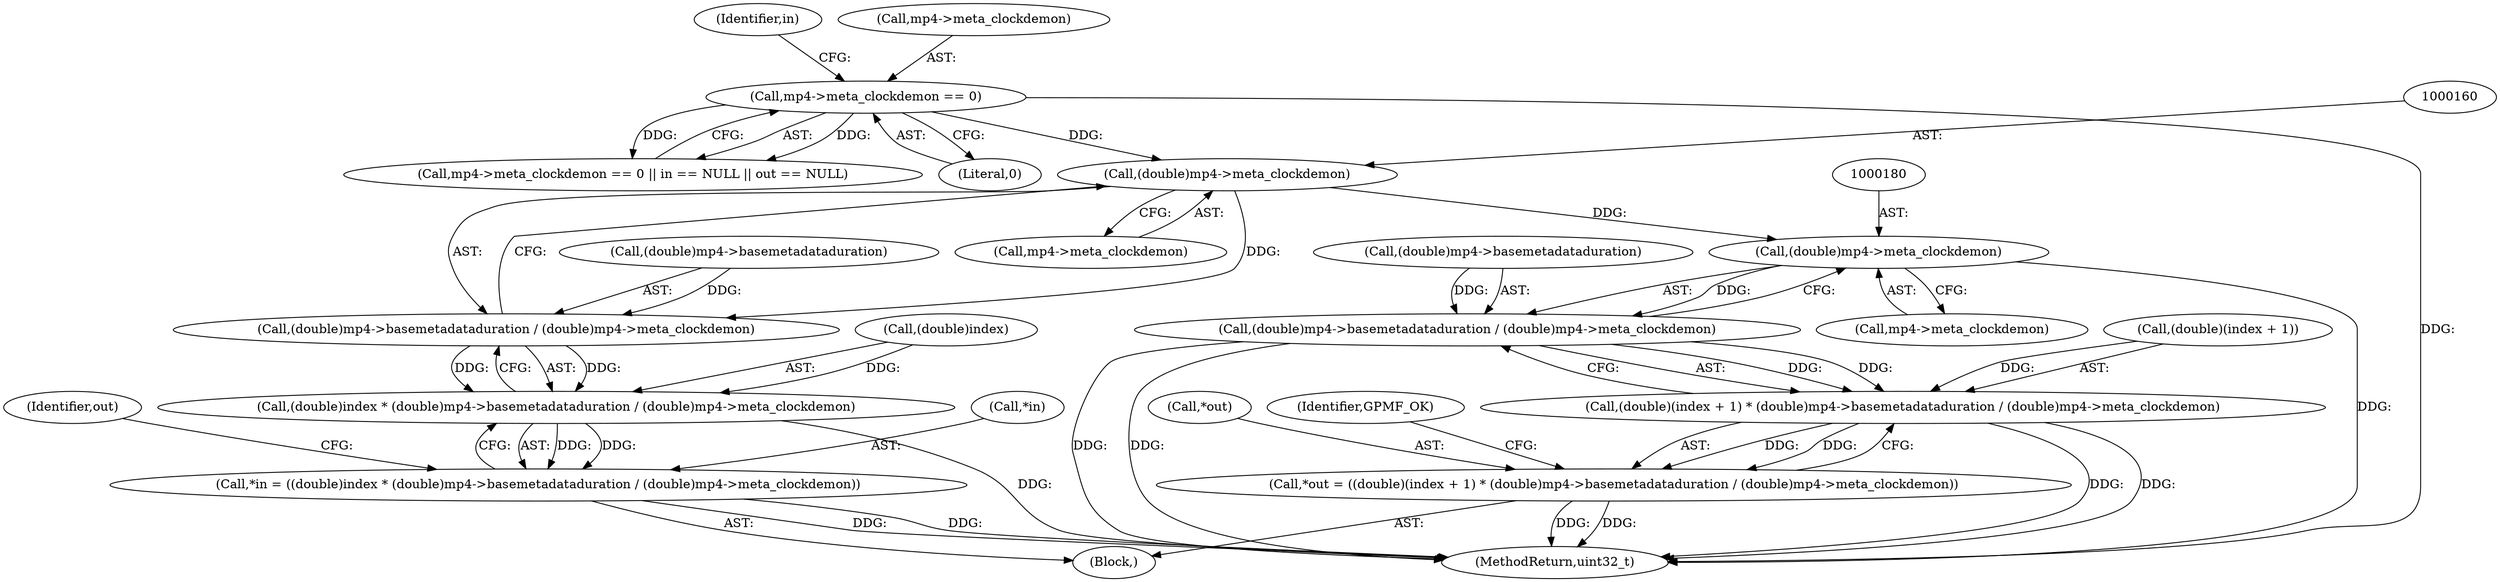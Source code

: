 digraph "0_gpmf-parser_341f12cd5b97ab419e53853ca00176457c9f1681_4@pointer" {
"1000159" [label="(Call,(double)mp4->meta_clockdemon)"];
"1000132" [label="(Call,mp4->meta_clockdemon == 0)"];
"1000153" [label="(Call,(double)mp4->basemetadataduration / (double)mp4->meta_clockdemon)"];
"1000149" [label="(Call,(double)index * (double)mp4->basemetadataduration / (double)mp4->meta_clockdemon)"];
"1000146" [label="(Call,*in = ((double)index * (double)mp4->basemetadataduration / (double)mp4->meta_clockdemon))"];
"1000179" [label="(Call,(double)mp4->meta_clockdemon)"];
"1000173" [label="(Call,(double)mp4->basemetadataduration / (double)mp4->meta_clockdemon)"];
"1000167" [label="(Call,(double)(index + 1) * (double)mp4->basemetadataduration / (double)mp4->meta_clockdemon)"];
"1000164" [label="(Call,*out = ((double)(index + 1) * (double)mp4->basemetadataduration / (double)mp4->meta_clockdemon))"];
"1000150" [label="(Call,(double)index)"];
"1000131" [label="(Call,mp4->meta_clockdemon == 0 || in == NULL || out == NULL)"];
"1000167" [label="(Call,(double)(index + 1) * (double)mp4->basemetadataduration / (double)mp4->meta_clockdemon)"];
"1000136" [label="(Literal,0)"];
"1000174" [label="(Call,(double)mp4->basemetadataduration)"];
"1000161" [label="(Call,mp4->meta_clockdemon)"];
"1000146" [label="(Call,*in = ((double)index * (double)mp4->basemetadataduration / (double)mp4->meta_clockdemon))"];
"1000181" [label="(Call,mp4->meta_clockdemon)"];
"1000139" [label="(Identifier,in)"];
"1000105" [label="(Block,)"];
"1000173" [label="(Call,(double)mp4->basemetadataduration / (double)mp4->meta_clockdemon)"];
"1000133" [label="(Call,mp4->meta_clockdemon)"];
"1000186" [label="(MethodReturn,uint32_t)"];
"1000165" [label="(Call,*out)"];
"1000153" [label="(Call,(double)mp4->basemetadataduration / (double)mp4->meta_clockdemon)"];
"1000166" [label="(Identifier,out)"];
"1000159" [label="(Call,(double)mp4->meta_clockdemon)"];
"1000147" [label="(Call,*in)"];
"1000154" [label="(Call,(double)mp4->basemetadataduration)"];
"1000149" [label="(Call,(double)index * (double)mp4->basemetadataduration / (double)mp4->meta_clockdemon)"];
"1000168" [label="(Call,(double)(index + 1))"];
"1000185" [label="(Identifier,GPMF_OK)"];
"1000179" [label="(Call,(double)mp4->meta_clockdemon)"];
"1000164" [label="(Call,*out = ((double)(index + 1) * (double)mp4->basemetadataduration / (double)mp4->meta_clockdemon))"];
"1000132" [label="(Call,mp4->meta_clockdemon == 0)"];
"1000159" -> "1000153"  [label="AST: "];
"1000159" -> "1000161"  [label="CFG: "];
"1000160" -> "1000159"  [label="AST: "];
"1000161" -> "1000159"  [label="AST: "];
"1000153" -> "1000159"  [label="CFG: "];
"1000159" -> "1000153"  [label="DDG: "];
"1000132" -> "1000159"  [label="DDG: "];
"1000159" -> "1000179"  [label="DDG: "];
"1000132" -> "1000131"  [label="AST: "];
"1000132" -> "1000136"  [label="CFG: "];
"1000133" -> "1000132"  [label="AST: "];
"1000136" -> "1000132"  [label="AST: "];
"1000139" -> "1000132"  [label="CFG: "];
"1000131" -> "1000132"  [label="CFG: "];
"1000132" -> "1000186"  [label="DDG: "];
"1000132" -> "1000131"  [label="DDG: "];
"1000132" -> "1000131"  [label="DDG: "];
"1000153" -> "1000149"  [label="AST: "];
"1000154" -> "1000153"  [label="AST: "];
"1000149" -> "1000153"  [label="CFG: "];
"1000153" -> "1000149"  [label="DDG: "];
"1000153" -> "1000149"  [label="DDG: "];
"1000154" -> "1000153"  [label="DDG: "];
"1000149" -> "1000146"  [label="AST: "];
"1000150" -> "1000149"  [label="AST: "];
"1000146" -> "1000149"  [label="CFG: "];
"1000149" -> "1000186"  [label="DDG: "];
"1000149" -> "1000146"  [label="DDG: "];
"1000149" -> "1000146"  [label="DDG: "];
"1000150" -> "1000149"  [label="DDG: "];
"1000146" -> "1000105"  [label="AST: "];
"1000147" -> "1000146"  [label="AST: "];
"1000166" -> "1000146"  [label="CFG: "];
"1000146" -> "1000186"  [label="DDG: "];
"1000146" -> "1000186"  [label="DDG: "];
"1000179" -> "1000173"  [label="AST: "];
"1000179" -> "1000181"  [label="CFG: "];
"1000180" -> "1000179"  [label="AST: "];
"1000181" -> "1000179"  [label="AST: "];
"1000173" -> "1000179"  [label="CFG: "];
"1000179" -> "1000186"  [label="DDG: "];
"1000179" -> "1000173"  [label="DDG: "];
"1000173" -> "1000167"  [label="AST: "];
"1000174" -> "1000173"  [label="AST: "];
"1000167" -> "1000173"  [label="CFG: "];
"1000173" -> "1000186"  [label="DDG: "];
"1000173" -> "1000186"  [label="DDG: "];
"1000173" -> "1000167"  [label="DDG: "];
"1000173" -> "1000167"  [label="DDG: "];
"1000174" -> "1000173"  [label="DDG: "];
"1000167" -> "1000164"  [label="AST: "];
"1000168" -> "1000167"  [label="AST: "];
"1000164" -> "1000167"  [label="CFG: "];
"1000167" -> "1000186"  [label="DDG: "];
"1000167" -> "1000186"  [label="DDG: "];
"1000167" -> "1000164"  [label="DDG: "];
"1000167" -> "1000164"  [label="DDG: "];
"1000168" -> "1000167"  [label="DDG: "];
"1000164" -> "1000105"  [label="AST: "];
"1000165" -> "1000164"  [label="AST: "];
"1000185" -> "1000164"  [label="CFG: "];
"1000164" -> "1000186"  [label="DDG: "];
"1000164" -> "1000186"  [label="DDG: "];
}
